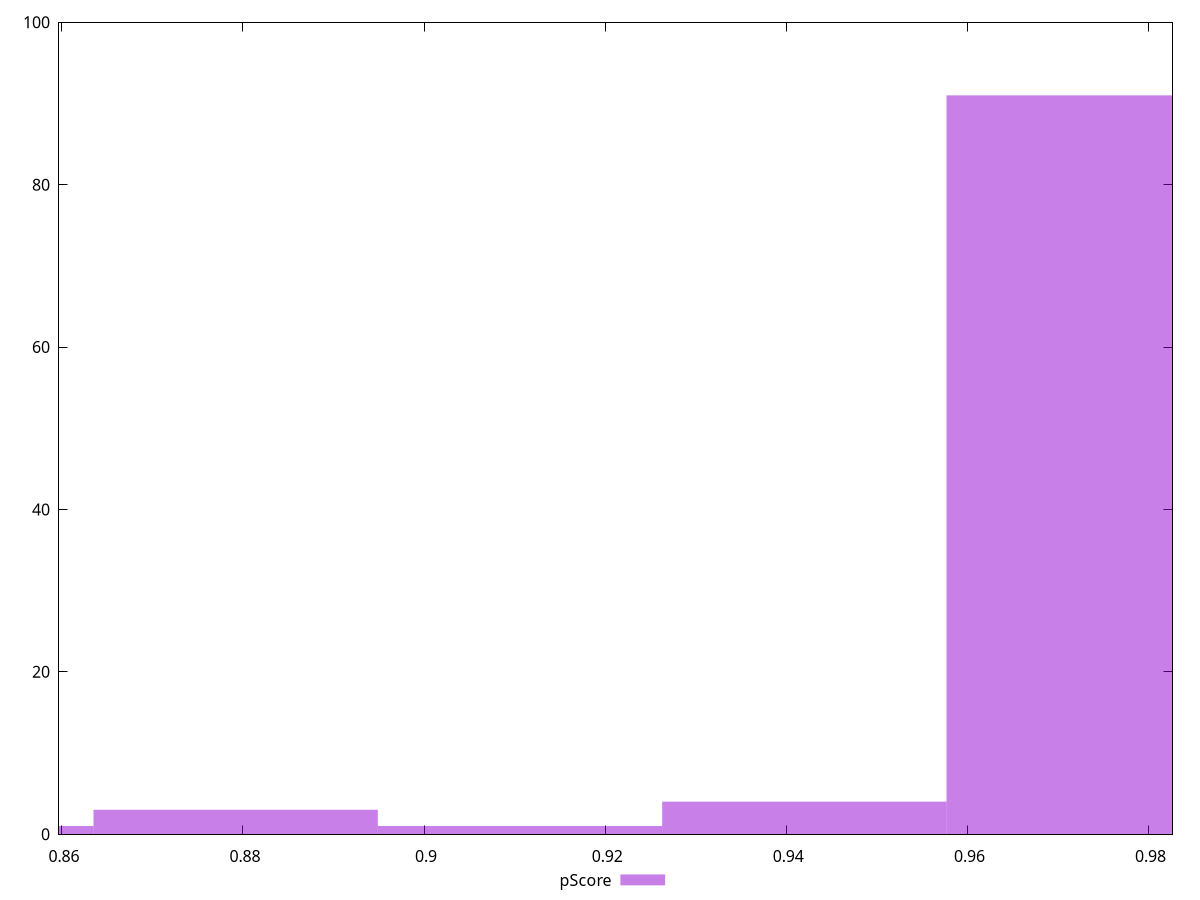reset

$pScore <<EOF
0.941988084553746 4
0.9733876873722043 91
0.8791888789168296 3
0.9105884817352878 1
0.8477892760983715 1
EOF

set key outside below
set boxwidth 0.0313996028184582
set xrange [0.8596805293199475:0.9826442363466061]
set yrange [0:100]
set trange [0:100]
set style fill transparent solid 0.5 noborder
set terminal svg size 640, 490 enhanced background rgb 'white'
set output "report_00018_2021-02-10T15-25-16.877Z/total-blocking-time/samples/pages/pScore/histogram.svg"

plot $pScore title "pScore" with boxes

reset
